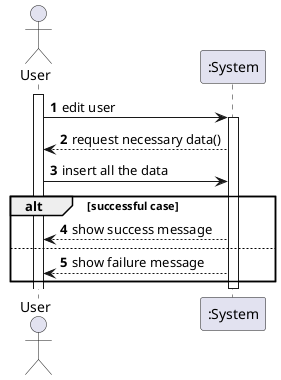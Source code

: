 @startuml
autonumber
'hide footbox
actor "User" as admin

participant ":System" as sys

activate admin

admin -> sys: edit user
activate sys

sys --> admin: request necessary data()
admin -> sys : insert all the data

alt successful case
    sys --> admin: show success message
else
    sys --> admin: show failure message
end
deactivate sys
@enduml